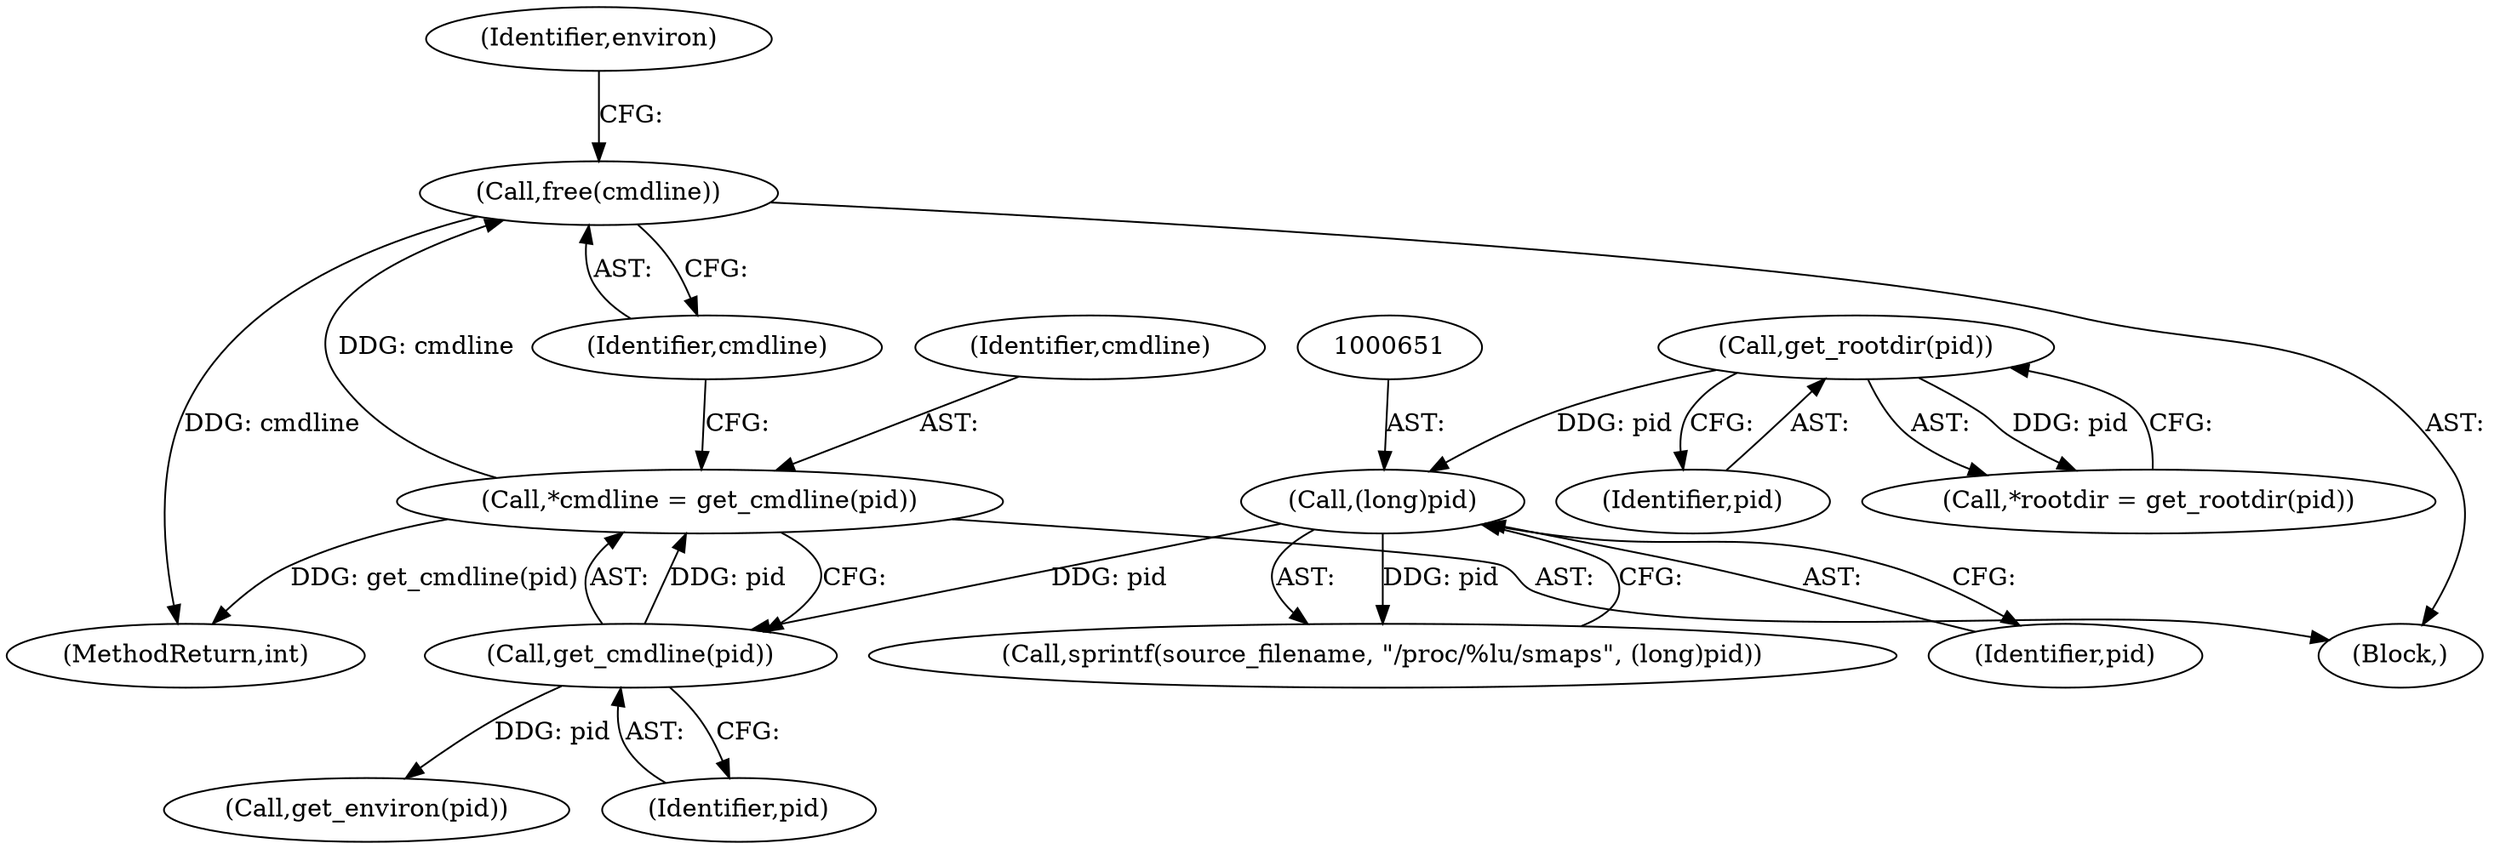 digraph "0_abrt_17cb66b13997b0159b4253b3f5722db79f476d68@API" {
"1000826" [label="(Call,free(cmdline))"];
"1000822" [label="(Call,*cmdline = get_cmdline(pid))"];
"1000824" [label="(Call,get_cmdline(pid))"];
"1000650" [label="(Call,(long)pid)"];
"1000628" [label="(Call,get_rootdir(pid))"];
"1000629" [label="(Identifier,pid)"];
"1000830" [label="(Identifier,environ)"];
"1000826" [label="(Call,free(cmdline))"];
"1000628" [label="(Call,get_rootdir(pid))"];
"1000831" [label="(Call,get_environ(pid))"];
"1001180" [label="(MethodReturn,int)"];
"1000825" [label="(Identifier,pid)"];
"1000824" [label="(Call,get_cmdline(pid))"];
"1000624" [label="(Block,)"];
"1000650" [label="(Call,(long)pid)"];
"1000647" [label="(Call,sprintf(source_filename, \"/proc/%lu/smaps\", (long)pid))"];
"1000626" [label="(Call,*rootdir = get_rootdir(pid))"];
"1000822" [label="(Call,*cmdline = get_cmdline(pid))"];
"1000827" [label="(Identifier,cmdline)"];
"1000652" [label="(Identifier,pid)"];
"1000823" [label="(Identifier,cmdline)"];
"1000826" -> "1000624"  [label="AST: "];
"1000826" -> "1000827"  [label="CFG: "];
"1000827" -> "1000826"  [label="AST: "];
"1000830" -> "1000826"  [label="CFG: "];
"1000826" -> "1001180"  [label="DDG: cmdline"];
"1000822" -> "1000826"  [label="DDG: cmdline"];
"1000822" -> "1000624"  [label="AST: "];
"1000822" -> "1000824"  [label="CFG: "];
"1000823" -> "1000822"  [label="AST: "];
"1000824" -> "1000822"  [label="AST: "];
"1000827" -> "1000822"  [label="CFG: "];
"1000822" -> "1001180"  [label="DDG: get_cmdline(pid)"];
"1000824" -> "1000822"  [label="DDG: pid"];
"1000824" -> "1000825"  [label="CFG: "];
"1000825" -> "1000824"  [label="AST: "];
"1000650" -> "1000824"  [label="DDG: pid"];
"1000824" -> "1000831"  [label="DDG: pid"];
"1000650" -> "1000647"  [label="AST: "];
"1000650" -> "1000652"  [label="CFG: "];
"1000651" -> "1000650"  [label="AST: "];
"1000652" -> "1000650"  [label="AST: "];
"1000647" -> "1000650"  [label="CFG: "];
"1000650" -> "1000647"  [label="DDG: pid"];
"1000628" -> "1000650"  [label="DDG: pid"];
"1000628" -> "1000626"  [label="AST: "];
"1000628" -> "1000629"  [label="CFG: "];
"1000629" -> "1000628"  [label="AST: "];
"1000626" -> "1000628"  [label="CFG: "];
"1000628" -> "1000626"  [label="DDG: pid"];
}
